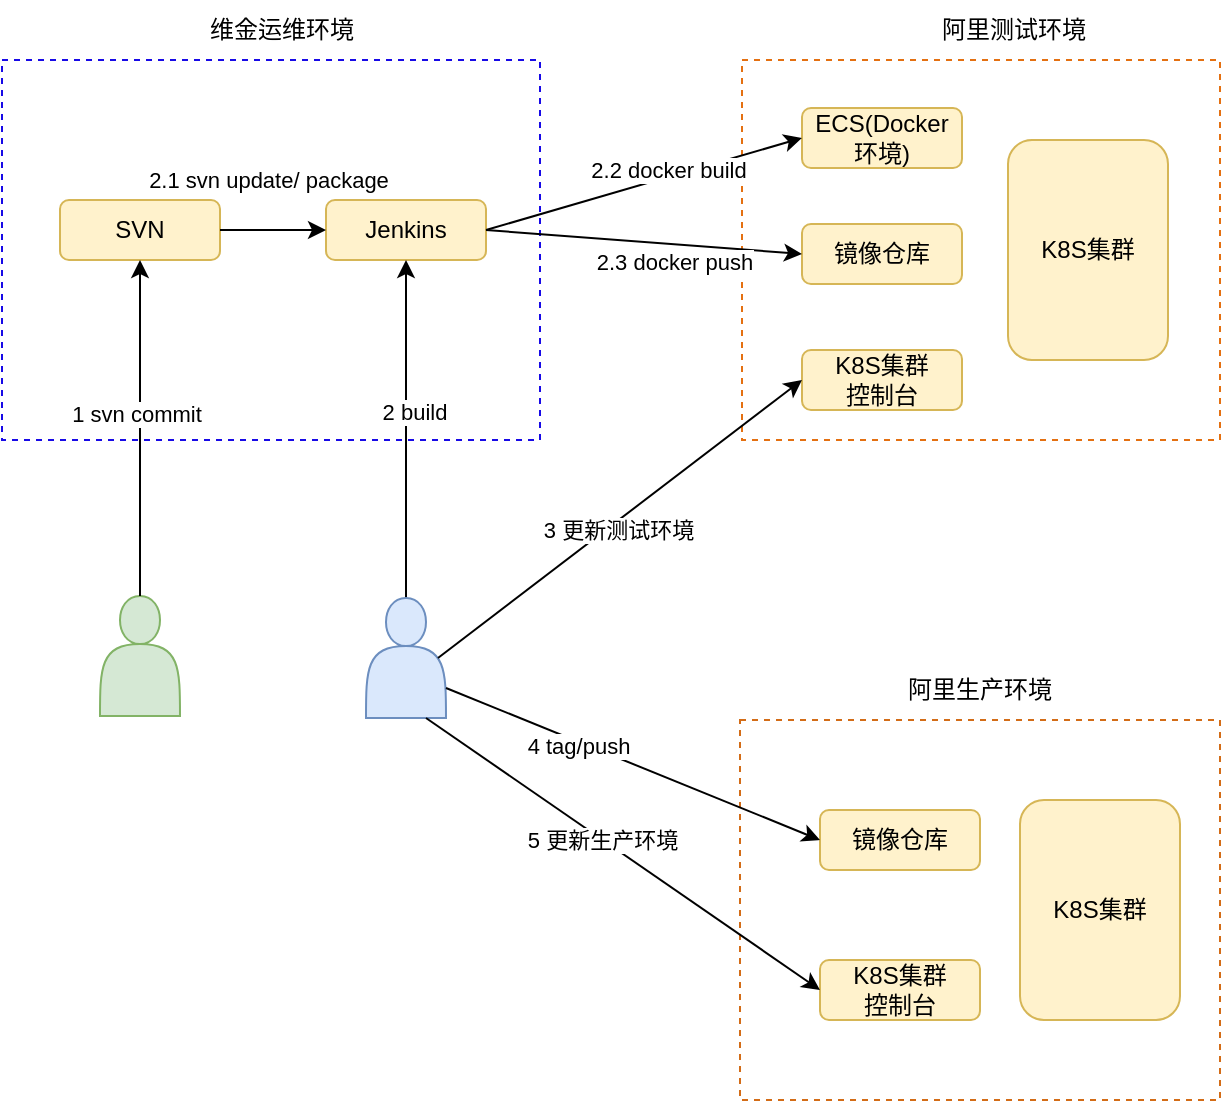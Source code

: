 <mxfile version="21.6.6" type="github">
  <diagram name="Page-1" id="c7558073-3199-34d8-9f00-42111426c3f3">
    <mxGraphModel dx="1434" dy="-461" grid="1" gridSize="10" guides="1" tooltips="1" connect="1" arrows="1" fold="1" page="1" pageScale="1" pageWidth="826" pageHeight="1169" background="none" math="0" shadow="0">
      <root>
        <mxCell id="0" />
        <mxCell id="1" parent="0" />
        <mxCell id="YqyLxGMj1GTobC0pw4qq-47" value="" style="rounded=0;whiteSpace=wrap;html=1;strokeColor=#e47011;dashed=1;" vertex="1" parent="1">
          <mxGeometry x="481" y="1310" width="239" height="190" as="geometry" />
        </mxCell>
        <mxCell id="YqyLxGMj1GTobC0pw4qq-48" value="" style="rounded=0;whiteSpace=wrap;html=1;strokeColor=#180ae6;dashed=1;" vertex="1" parent="1">
          <mxGeometry x="111" y="1310" width="269" height="190" as="geometry" />
        </mxCell>
        <mxCell id="YqyLxGMj1GTobC0pw4qq-50" value="" style="rounded=0;whiteSpace=wrap;html=1;strokeColor=#d36c17;dashed=1;" vertex="1" parent="1">
          <mxGeometry x="480" y="1640" width="240" height="190" as="geometry" />
        </mxCell>
        <mxCell id="YqyLxGMj1GTobC0pw4qq-51" value="维金运维环境" style="text;html=1;strokeColor=none;fillColor=none;align=center;verticalAlign=middle;whiteSpace=wrap;rounded=0;" vertex="1" parent="1">
          <mxGeometry x="211" y="1280" width="80" height="30" as="geometry" />
        </mxCell>
        <mxCell id="YqyLxGMj1GTobC0pw4qq-52" value="阿里测试环境" style="text;html=1;strokeColor=none;fillColor=none;align=center;verticalAlign=middle;whiteSpace=wrap;rounded=0;" vertex="1" parent="1">
          <mxGeometry x="572" y="1280" width="90" height="30" as="geometry" />
        </mxCell>
        <mxCell id="YqyLxGMj1GTobC0pw4qq-53" value="阿里生产环境" style="text;html=1;strokeColor=none;fillColor=none;align=center;verticalAlign=middle;whiteSpace=wrap;rounded=0;" vertex="1" parent="1">
          <mxGeometry x="555" y="1610" width="90" height="30" as="geometry" />
        </mxCell>
        <mxCell id="YqyLxGMj1GTobC0pw4qq-54" value="SVN" style="rounded=1;whiteSpace=wrap;html=1;fillColor=#fff2cc;strokeColor=#d6b656;" vertex="1" parent="1">
          <mxGeometry x="140" y="1380" width="80" height="30" as="geometry" />
        </mxCell>
        <mxCell id="YqyLxGMj1GTobC0pw4qq-55" value="Jenkins" style="rounded=1;whiteSpace=wrap;html=1;fillColor=#fff2cc;strokeColor=#d6b656;" vertex="1" parent="1">
          <mxGeometry x="273" y="1380" width="80" height="30" as="geometry" />
        </mxCell>
        <mxCell id="YqyLxGMj1GTobC0pw4qq-56" value="镜像仓库" style="rounded=1;whiteSpace=wrap;html=1;fillColor=#fff2cc;strokeColor=#d6b656;" vertex="1" parent="1">
          <mxGeometry x="511" y="1392" width="80" height="30" as="geometry" />
        </mxCell>
        <mxCell id="YqyLxGMj1GTobC0pw4qq-57" value="K8S集群" style="rounded=1;whiteSpace=wrap;html=1;fillColor=#fff2cc;strokeColor=#d6b656;" vertex="1" parent="1">
          <mxGeometry x="614" y="1350" width="80" height="110" as="geometry" />
        </mxCell>
        <mxCell id="YqyLxGMj1GTobC0pw4qq-58" value="ECS(Docker环境)" style="rounded=1;whiteSpace=wrap;html=1;fillColor=#fff2cc;strokeColor=#d6b656;" vertex="1" parent="1">
          <mxGeometry x="511" y="1334" width="80" height="30" as="geometry" />
        </mxCell>
        <mxCell id="YqyLxGMj1GTobC0pw4qq-59" value="镜像仓库" style="rounded=1;whiteSpace=wrap;html=1;fillColor=#fff2cc;strokeColor=#d6b656;" vertex="1" parent="1">
          <mxGeometry x="520" y="1685" width="80" height="30" as="geometry" />
        </mxCell>
        <mxCell id="YqyLxGMj1GTobC0pw4qq-60" value="K8S集群" style="rounded=1;whiteSpace=wrap;html=1;fillColor=#fff2cc;strokeColor=#d6b656;" vertex="1" parent="1">
          <mxGeometry x="620" y="1680" width="80" height="110" as="geometry" />
        </mxCell>
        <mxCell id="YqyLxGMj1GTobC0pw4qq-61" value="" style="shape=actor;whiteSpace=wrap;html=1;fillColor=#d5e8d4;strokeColor=#82b366;" vertex="1" parent="1">
          <mxGeometry x="160" y="1578" width="40" height="60" as="geometry" />
        </mxCell>
        <mxCell id="YqyLxGMj1GTobC0pw4qq-64" value="" style="endArrow=classic;html=1;rounded=0;exitX=0.5;exitY=0;exitDx=0;exitDy=0;" edge="1" parent="1" source="YqyLxGMj1GTobC0pw4qq-61" target="YqyLxGMj1GTobC0pw4qq-54">
          <mxGeometry width="50" height="50" relative="1" as="geometry">
            <mxPoint x="391" y="1510" as="sourcePoint" />
            <mxPoint x="441" y="1460" as="targetPoint" />
          </mxGeometry>
        </mxCell>
        <mxCell id="YqyLxGMj1GTobC0pw4qq-65" value="1 svn commit" style="edgeLabel;html=1;align=center;verticalAlign=middle;resizable=0;points=[];" vertex="1" connectable="0" parent="YqyLxGMj1GTobC0pw4qq-64">
          <mxGeometry x="0.018" y="2" relative="1" as="geometry">
            <mxPoint y="-6" as="offset" />
          </mxGeometry>
        </mxCell>
        <mxCell id="YqyLxGMj1GTobC0pw4qq-66" value="K8S集群&lt;br&gt;控制台" style="rounded=1;whiteSpace=wrap;html=1;fillColor=#fff2cc;strokeColor=#d6b656;" vertex="1" parent="1">
          <mxGeometry x="511" y="1455" width="80" height="30" as="geometry" />
        </mxCell>
        <mxCell id="YqyLxGMj1GTobC0pw4qq-67" value="K8S集群&lt;br&gt;控制台" style="rounded=1;whiteSpace=wrap;html=1;fillColor=#fff2cc;strokeColor=#d6b656;" vertex="1" parent="1">
          <mxGeometry x="520" y="1760" width="80" height="30" as="geometry" />
        </mxCell>
        <mxCell id="YqyLxGMj1GTobC0pw4qq-68" value="" style="endArrow=classic;html=1;rounded=0;entryX=0.5;entryY=1;entryDx=0;entryDy=0;exitX=0.5;exitY=0;exitDx=0;exitDy=0;" edge="1" parent="1" source="YqyLxGMj1GTobC0pw4qq-76" target="YqyLxGMj1GTobC0pw4qq-55">
          <mxGeometry width="50" height="50" relative="1" as="geometry">
            <mxPoint x="241" y="1680" as="sourcePoint" />
            <mxPoint x="451" y="1560" as="targetPoint" />
          </mxGeometry>
        </mxCell>
        <mxCell id="YqyLxGMj1GTobC0pw4qq-70" value="2 build" style="edgeLabel;html=1;align=center;verticalAlign=middle;resizable=0;points=[];" vertex="1" connectable="0" parent="YqyLxGMj1GTobC0pw4qq-68">
          <mxGeometry x="0.287" y="-5" relative="1" as="geometry">
            <mxPoint x="-1" y="16" as="offset" />
          </mxGeometry>
        </mxCell>
        <mxCell id="YqyLxGMj1GTobC0pw4qq-71" value="" style="endArrow=classic;html=1;rounded=0;exitX=1;exitY=0.5;exitDx=0;exitDy=0;entryX=0;entryY=0.5;entryDx=0;entryDy=0;" edge="1" parent="1" source="YqyLxGMj1GTobC0pw4qq-55" target="YqyLxGMj1GTobC0pw4qq-58">
          <mxGeometry width="50" height="50" relative="1" as="geometry">
            <mxPoint x="391" y="1610" as="sourcePoint" />
            <mxPoint x="441" y="1560" as="targetPoint" />
          </mxGeometry>
        </mxCell>
        <mxCell id="YqyLxGMj1GTobC0pw4qq-72" value="2.2 docker build" style="edgeLabel;html=1;align=center;verticalAlign=middle;resizable=0;points=[];" vertex="1" connectable="0" parent="YqyLxGMj1GTobC0pw4qq-71">
          <mxGeometry x="-0.059" relative="1" as="geometry">
            <mxPoint x="16" y="-9" as="offset" />
          </mxGeometry>
        </mxCell>
        <mxCell id="YqyLxGMj1GTobC0pw4qq-73" value="" style="endArrow=classic;html=1;rounded=0;exitX=1;exitY=0.5;exitDx=0;exitDy=0;entryX=0;entryY=0.5;entryDx=0;entryDy=0;" edge="1" parent="1" source="YqyLxGMj1GTobC0pw4qq-55" target="YqyLxGMj1GTobC0pw4qq-56">
          <mxGeometry width="50" height="50" relative="1" as="geometry">
            <mxPoint x="391" y="1610" as="sourcePoint" />
            <mxPoint x="441" y="1560" as="targetPoint" />
          </mxGeometry>
        </mxCell>
        <mxCell id="YqyLxGMj1GTobC0pw4qq-74" value="2.3 docker push" style="edgeLabel;html=1;align=center;verticalAlign=middle;resizable=0;points=[];" vertex="1" connectable="0" parent="YqyLxGMj1GTobC0pw4qq-73">
          <mxGeometry x="0.116" y="2" relative="1" as="geometry">
            <mxPoint x="5" y="11" as="offset" />
          </mxGeometry>
        </mxCell>
        <mxCell id="YqyLxGMj1GTobC0pw4qq-76" value="" style="shape=actor;whiteSpace=wrap;html=1;fillColor=#dae8fc;strokeColor=#6c8ebf;" vertex="1" parent="1">
          <mxGeometry x="293" y="1579" width="40" height="60" as="geometry" />
        </mxCell>
        <mxCell id="YqyLxGMj1GTobC0pw4qq-77" value="" style="endArrow=classic;html=1;rounded=0;exitX=1;exitY=0.5;exitDx=0;exitDy=0;entryX=0;entryY=0.5;entryDx=0;entryDy=0;" edge="1" parent="1" source="YqyLxGMj1GTobC0pw4qq-54" target="YqyLxGMj1GTobC0pw4qq-55">
          <mxGeometry width="50" height="50" relative="1" as="geometry">
            <mxPoint x="391" y="1610" as="sourcePoint" />
            <mxPoint x="441" y="1560" as="targetPoint" />
          </mxGeometry>
        </mxCell>
        <mxCell id="YqyLxGMj1GTobC0pw4qq-78" value="2.1 svn update/ package" style="edgeLabel;html=1;align=center;verticalAlign=middle;resizable=0;points=[];" vertex="1" connectable="0" parent="YqyLxGMj1GTobC0pw4qq-77">
          <mxGeometry x="-0.094" y="-3" relative="1" as="geometry">
            <mxPoint y="-28" as="offset" />
          </mxGeometry>
        </mxCell>
        <mxCell id="YqyLxGMj1GTobC0pw4qq-79" value="" style="endArrow=classic;html=1;rounded=0;exitX=0.9;exitY=0.5;exitDx=0;exitDy=0;exitPerimeter=0;entryX=0;entryY=0.5;entryDx=0;entryDy=0;" edge="1" parent="1" source="YqyLxGMj1GTobC0pw4qq-76" target="YqyLxGMj1GTobC0pw4qq-66">
          <mxGeometry width="50" height="50" relative="1" as="geometry">
            <mxPoint x="391" y="1610" as="sourcePoint" />
            <mxPoint x="441" y="1560" as="targetPoint" />
          </mxGeometry>
        </mxCell>
        <mxCell id="YqyLxGMj1GTobC0pw4qq-80" value="3 更新测试环境" style="edgeLabel;html=1;align=center;verticalAlign=middle;resizable=0;points=[];" vertex="1" connectable="0" parent="YqyLxGMj1GTobC0pw4qq-79">
          <mxGeometry x="-0.037" y="-4" relative="1" as="geometry">
            <mxPoint as="offset" />
          </mxGeometry>
        </mxCell>
        <mxCell id="YqyLxGMj1GTobC0pw4qq-83" value="" style="endArrow=classic;html=1;rounded=0;exitX=1;exitY=0.75;exitDx=0;exitDy=0;entryX=0;entryY=0.5;entryDx=0;entryDy=0;" edge="1" parent="1" source="YqyLxGMj1GTobC0pw4qq-76" target="YqyLxGMj1GTobC0pw4qq-59">
          <mxGeometry width="50" height="50" relative="1" as="geometry">
            <mxPoint x="881" y="1510" as="sourcePoint" />
            <mxPoint x="931" y="1460" as="targetPoint" />
          </mxGeometry>
        </mxCell>
        <mxCell id="YqyLxGMj1GTobC0pw4qq-86" value="4 tag/push" style="edgeLabel;html=1;align=center;verticalAlign=middle;resizable=0;points=[];" vertex="1" connectable="0" parent="YqyLxGMj1GTobC0pw4qq-83">
          <mxGeometry x="-0.286" y="-2" relative="1" as="geometry">
            <mxPoint as="offset" />
          </mxGeometry>
        </mxCell>
        <mxCell id="YqyLxGMj1GTobC0pw4qq-87" value="" style="endArrow=classic;html=1;rounded=0;exitX=0.75;exitY=1;exitDx=0;exitDy=0;entryX=0;entryY=0.5;entryDx=0;entryDy=0;" edge="1" parent="1" source="YqyLxGMj1GTobC0pw4qq-76" target="YqyLxGMj1GTobC0pw4qq-67">
          <mxGeometry width="50" height="50" relative="1" as="geometry">
            <mxPoint x="461" y="1630" as="sourcePoint" />
            <mxPoint x="511" y="1580" as="targetPoint" />
          </mxGeometry>
        </mxCell>
        <mxCell id="YqyLxGMj1GTobC0pw4qq-88" value="5 更新生产环境" style="edgeLabel;html=1;align=center;verticalAlign=middle;resizable=0;points=[];" vertex="1" connectable="0" parent="YqyLxGMj1GTobC0pw4qq-87">
          <mxGeometry x="-0.279" relative="1" as="geometry">
            <mxPoint x="17" y="12" as="offset" />
          </mxGeometry>
        </mxCell>
      </root>
    </mxGraphModel>
  </diagram>
</mxfile>
